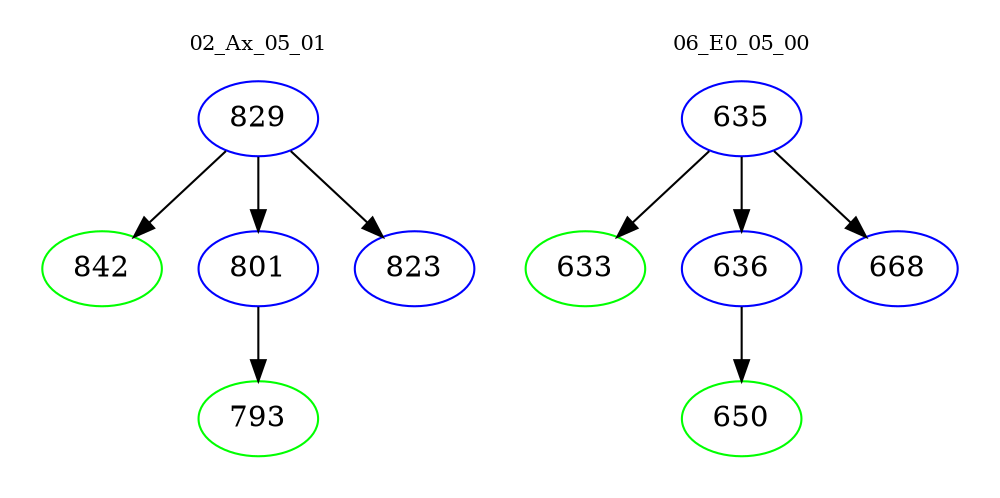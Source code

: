 digraph{
subgraph cluster_0 {
color = white
label = "02_Ax_05_01";
fontsize=10;
T0_829 [label="829", color="blue"]
T0_829 -> T0_842 [color="black"]
T0_842 [label="842", color="green"]
T0_829 -> T0_801 [color="black"]
T0_801 [label="801", color="blue"]
T0_801 -> T0_793 [color="black"]
T0_793 [label="793", color="green"]
T0_829 -> T0_823 [color="black"]
T0_823 [label="823", color="blue"]
}
subgraph cluster_1 {
color = white
label = "06_E0_05_00";
fontsize=10;
T1_635 [label="635", color="blue"]
T1_635 -> T1_633 [color="black"]
T1_633 [label="633", color="green"]
T1_635 -> T1_636 [color="black"]
T1_636 [label="636", color="blue"]
T1_636 -> T1_650 [color="black"]
T1_650 [label="650", color="green"]
T1_635 -> T1_668 [color="black"]
T1_668 [label="668", color="blue"]
}
}
